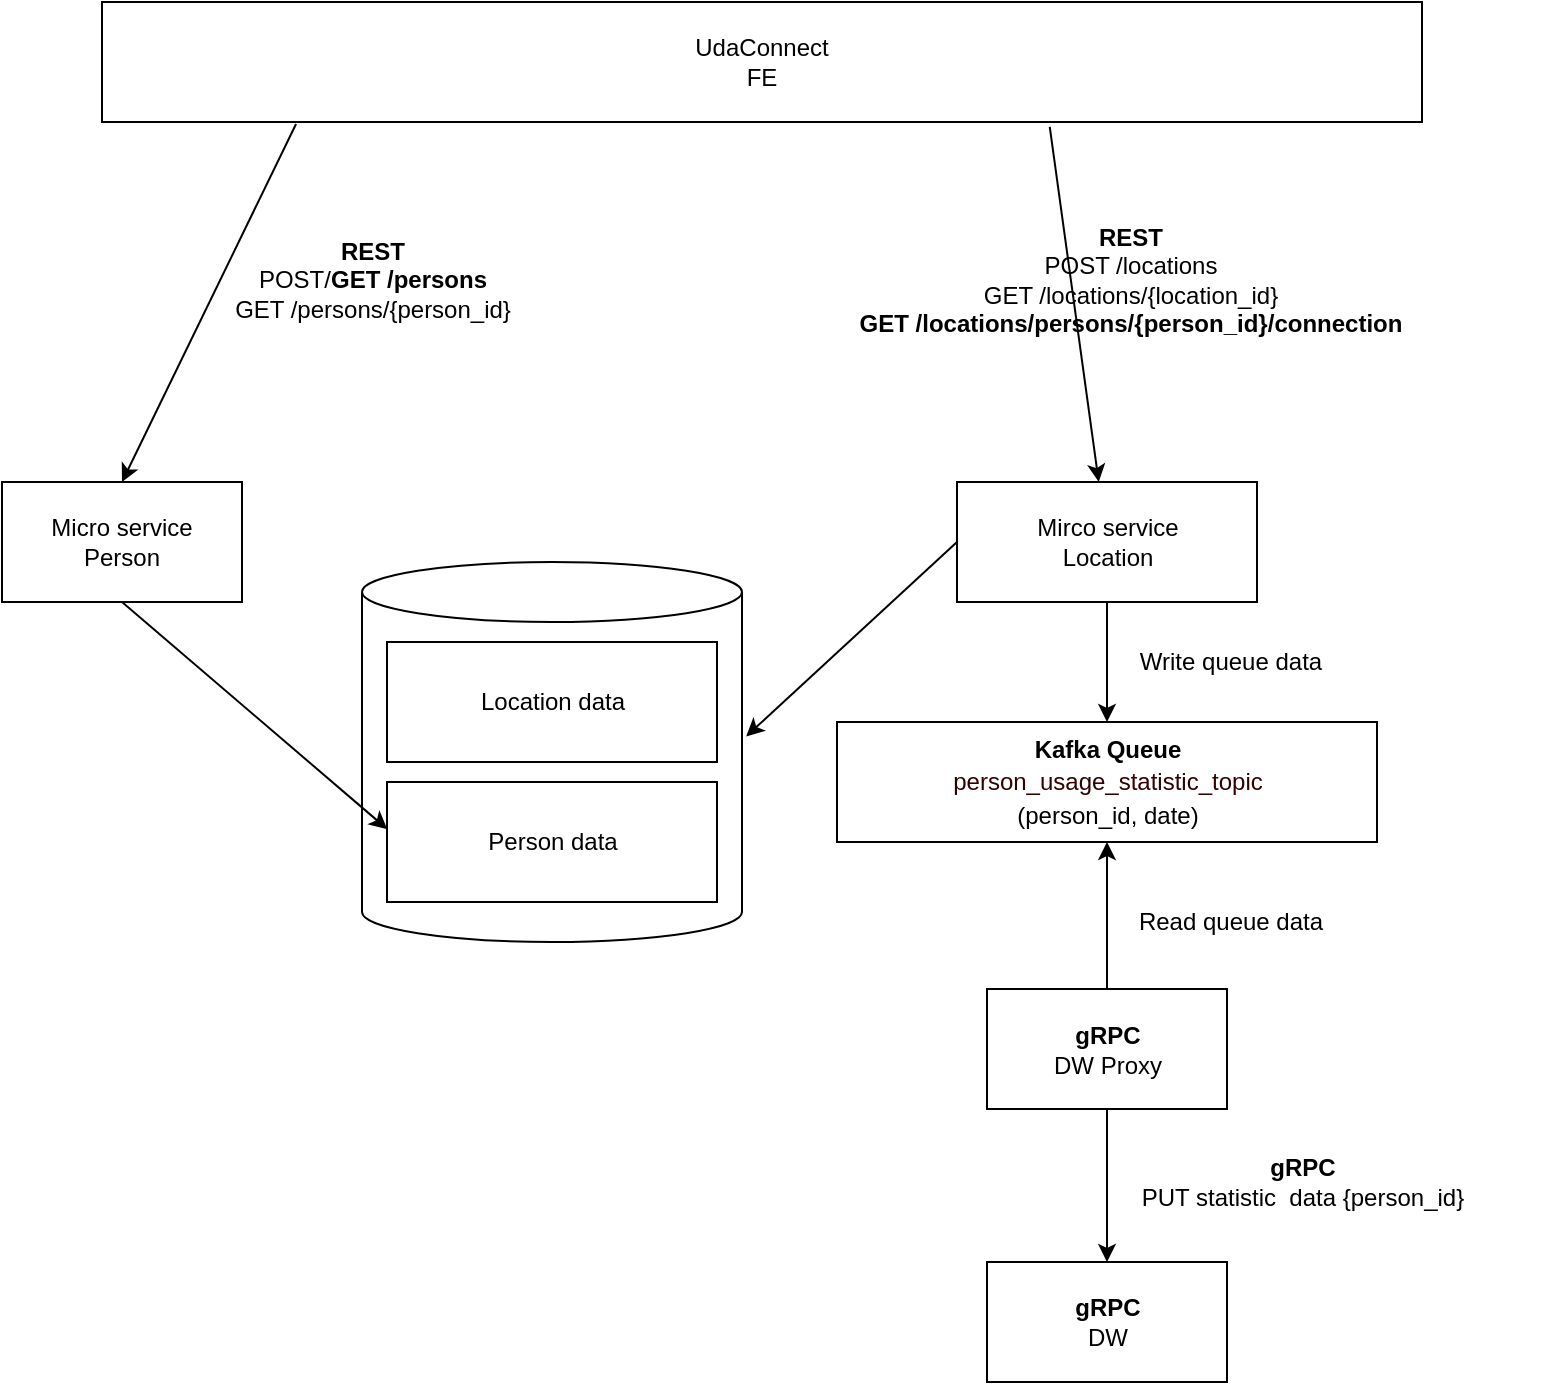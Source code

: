 <mxfile version="26.0.16">
  <diagram name="Seite-1" id="_zT3OAEahzkbqdZ5a259">
    <mxGraphModel dx="989" dy="-510" grid="1" gridSize="10" guides="1" tooltips="1" connect="1" arrows="1" fold="1" page="1" pageScale="1" pageWidth="827" pageHeight="1169" math="0" shadow="0">
      <root>
        <mxCell id="0" />
        <mxCell id="1" parent="0" />
        <mxCell id="nHJjI6LfFv6qpHkcayVa-18" value="Mirco service&lt;div&gt;Location&lt;/div&gt;" style="rounded=0;whiteSpace=wrap;html=1;" parent="1" vertex="1">
          <mxGeometry x="547.5" y="1440" width="150" height="60" as="geometry" />
        </mxCell>
        <mxCell id="nHJjI6LfFv6qpHkcayVa-20" value="Micro service&lt;div&gt;Person&lt;/div&gt;" style="rounded=0;whiteSpace=wrap;html=1;" parent="1" vertex="1">
          <mxGeometry x="70" y="1440" width="120" height="60" as="geometry" />
        </mxCell>
        <mxCell id="nHJjI6LfFv6qpHkcayVa-21" value="&lt;div&gt;&lt;b&gt;REST&lt;/b&gt;&lt;/div&gt;POST/&lt;b&gt;GET /persons&lt;/b&gt;&lt;div&gt;GET /persons/{person_id}&lt;/div&gt;" style="text;html=1;align=center;verticalAlign=middle;whiteSpace=wrap;rounded=0;" parent="1" vertex="1">
          <mxGeometry x="132.5" y="1298.75" width="245" height="80" as="geometry" />
        </mxCell>
        <mxCell id="nHJjI6LfFv6qpHkcayVa-24" value="&lt;div&gt;&lt;b&gt;REST&lt;/b&gt;&lt;/div&gt;POST /locations&lt;div&gt;GET /locations/{location_id}&lt;/div&gt;&lt;div&gt;&lt;b&gt;GET /locations/persons/&lt;/b&gt;&lt;b style=&quot;background-color: transparent; color: light-dark(rgb(0, 0, 0), rgb(255, 255, 255));&quot;&gt;{person_id}/&lt;/b&gt;&lt;b style=&quot;background-color: transparent; color: light-dark(rgb(0, 0, 0), rgb(255, 255, 255));&quot;&gt;connection&lt;/b&gt;&lt;/div&gt;" style="text;html=1;align=center;verticalAlign=middle;whiteSpace=wrap;rounded=0;" parent="1" vertex="1">
          <mxGeometry x="487.5" y="1290" width="292.5" height="97.5" as="geometry" />
        </mxCell>
        <mxCell id="nHJjI6LfFv6qpHkcayVa-26" value="" style="endArrow=classic;html=1;rounded=0;exitX=0.718;exitY=1.04;exitDx=0;exitDy=0;exitPerimeter=0;" parent="1" source="nHJjI6LfFv6qpHkcayVa-37" target="nHJjI6LfFv6qpHkcayVa-18" edge="1">
          <mxGeometry width="50" height="50" relative="1" as="geometry">
            <mxPoint x="420" y="1540" as="sourcePoint" />
            <mxPoint x="470" y="1490" as="targetPoint" />
          </mxGeometry>
        </mxCell>
        <mxCell id="nHJjI6LfFv6qpHkcayVa-27" value="" style="endArrow=classic;html=1;rounded=0;exitX=0.147;exitY=1.017;exitDx=0;exitDy=0;entryX=0.5;entryY=0;entryDx=0;entryDy=0;exitPerimeter=0;" parent="1" source="nHJjI6LfFv6qpHkcayVa-37" target="nHJjI6LfFv6qpHkcayVa-20" edge="1">
          <mxGeometry width="50" height="50" relative="1" as="geometry">
            <mxPoint x="420" y="1440" as="sourcePoint" />
            <mxPoint x="470" y="1390" as="targetPoint" />
          </mxGeometry>
        </mxCell>
        <mxCell id="nHJjI6LfFv6qpHkcayVa-37" value="&lt;div&gt;UdaConnect&lt;/div&gt;FE" style="rounded=0;whiteSpace=wrap;html=1;" parent="1" vertex="1">
          <mxGeometry x="120" y="1200" width="660" height="60" as="geometry" />
        </mxCell>
        <mxCell id="nHJjI6LfFv6qpHkcayVa-39" value="" style="endArrow=classic;html=1;rounded=0;" parent="1" source="nHJjI6LfFv6qpHkcayVa-18" target="LDU3y5ZQ-DsYPxBbFVkd-7" edge="1">
          <mxGeometry width="50" height="50" relative="1" as="geometry">
            <mxPoint x="612.0" y="1478.26" as="sourcePoint" />
            <mxPoint x="610" y="1450" as="targetPoint" />
          </mxGeometry>
        </mxCell>
        <mxCell id="nHJjI6LfFv6qpHkcayVa-41" value="" style="endArrow=classic;html=1;rounded=0;exitX=0.5;exitY=0;exitDx=0;exitDy=0;entryX=0.5;entryY=1;entryDx=0;entryDy=0;" parent="1" source="nHJjI6LfFv6qpHkcayVa-42" target="LDU3y5ZQ-DsYPxBbFVkd-7" edge="1">
          <mxGeometry width="50" height="50" relative="1" as="geometry">
            <mxPoint x="610" y="1640" as="sourcePoint" />
            <mxPoint x="530" y="1630" as="targetPoint" />
          </mxGeometry>
        </mxCell>
        <mxCell id="nHJjI6LfFv6qpHkcayVa-42" value="&lt;b&gt;gRPC&lt;/b&gt;&lt;div&gt;DW Proxy&lt;/div&gt;" style="rounded=0;whiteSpace=wrap;html=1;" parent="1" vertex="1">
          <mxGeometry x="562.5" y="1693.5" width="120" height="60" as="geometry" />
        </mxCell>
        <mxCell id="nHJjI6LfFv6qpHkcayVa-44" value="&lt;div&gt;&lt;b&gt;gRPC&lt;/b&gt;&lt;/div&gt;&lt;div&gt;PUT statistic&amp;nbsp; data {person_id}&lt;/div&gt;" style="text;html=1;align=center;verticalAlign=middle;whiteSpace=wrap;rounded=0;" parent="1" vertex="1">
          <mxGeometry x="597.5" y="1750" width="245" height="80" as="geometry" />
        </mxCell>
        <mxCell id="LDU3y5ZQ-DsYPxBbFVkd-1" value="" style="shape=cylinder3;whiteSpace=wrap;html=1;boundedLbl=1;backgroundOutline=1;size=15;" parent="1" vertex="1">
          <mxGeometry x="250" y="1480" width="190" height="190" as="geometry" />
        </mxCell>
        <mxCell id="LDU3y5ZQ-DsYPxBbFVkd-3" value="Location data" style="rounded=0;whiteSpace=wrap;html=1;" parent="1" vertex="1">
          <mxGeometry x="262.5" y="1520" width="165" height="60" as="geometry" />
        </mxCell>
        <mxCell id="LDU3y5ZQ-DsYPxBbFVkd-4" value="Person data" style="rounded=0;whiteSpace=wrap;html=1;" parent="1" vertex="1">
          <mxGeometry x="262.5" y="1590" width="165" height="60" as="geometry" />
        </mxCell>
        <mxCell id="LDU3y5ZQ-DsYPxBbFVkd-5" value="" style="endArrow=classic;html=1;rounded=0;exitX=0.5;exitY=1;exitDx=0;exitDy=0;entryX=0.001;entryY=0.393;entryDx=0;entryDy=0;entryPerimeter=0;" parent="1" source="nHJjI6LfFv6qpHkcayVa-20" target="LDU3y5ZQ-DsYPxBbFVkd-4" edge="1">
          <mxGeometry width="50" height="50" relative="1" as="geometry">
            <mxPoint x="530" y="1500" as="sourcePoint" />
            <mxPoint x="580" y="1450" as="targetPoint" />
          </mxGeometry>
        </mxCell>
        <mxCell id="LDU3y5ZQ-DsYPxBbFVkd-6" value="" style="endArrow=classic;html=1;rounded=0;exitX=0;exitY=0.5;exitDx=0;exitDy=0;entryX=1.011;entryY=0.459;entryDx=0;entryDy=0;entryPerimeter=0;" parent="1" source="nHJjI6LfFv6qpHkcayVa-18" target="LDU3y5ZQ-DsYPxBbFVkd-1" edge="1">
          <mxGeometry width="50" height="50" relative="1" as="geometry">
            <mxPoint x="530" y="1500" as="sourcePoint" />
            <mxPoint x="580" y="1450" as="targetPoint" />
          </mxGeometry>
        </mxCell>
        <mxCell id="LDU3y5ZQ-DsYPxBbFVkd-7" value="&lt;div&gt;&lt;b&gt;Kafka Queue&lt;/b&gt;&lt;/div&gt;&lt;div&gt;&lt;div style=&quot;line-height: 19px; white-space: pre;&quot;&gt;&lt;font face=&quot;Helvetica&quot; style=&quot;color: rgb(51, 0, 0); font-size: 12px;&quot;&gt;person_usage_statistic_topic&lt;/font&gt;&lt;/div&gt;&lt;/div&gt;&lt;div&gt;(person_id, date)&lt;/div&gt;" style="rounded=0;whiteSpace=wrap;html=1;" parent="1" vertex="1">
          <mxGeometry x="487.5" y="1560" width="270" height="60" as="geometry" />
        </mxCell>
        <mxCell id="Sj1aqXOUYS9-GOZ1qgiR-1" value="&lt;div&gt;&lt;b&gt;gRPC&lt;/b&gt;&lt;/div&gt;DW" style="rounded=0;whiteSpace=wrap;html=1;" parent="1" vertex="1">
          <mxGeometry x="562.5" y="1830" width="120" height="60" as="geometry" />
        </mxCell>
        <mxCell id="Sj1aqXOUYS9-GOZ1qgiR-4" value="" style="endArrow=classic;html=1;rounded=0;entryX=0.5;entryY=0;entryDx=0;entryDy=0;exitX=0.5;exitY=1;exitDx=0;exitDy=0;" parent="1" source="nHJjI6LfFv6qpHkcayVa-42" target="Sj1aqXOUYS9-GOZ1qgiR-1" edge="1">
          <mxGeometry width="50" height="50" relative="1" as="geometry">
            <mxPoint x="460" y="1480" as="sourcePoint" />
            <mxPoint x="510" y="1430" as="targetPoint" />
          </mxGeometry>
        </mxCell>
        <mxCell id="XCSNdVs58UKTeJL8U6PU-1" value="&lt;div&gt;Read queue data&lt;/div&gt;" style="text;html=1;align=center;verticalAlign=middle;whiteSpace=wrap;rounded=0;" vertex="1" parent="1">
          <mxGeometry x="597.5" y="1640" width="172.5" height="40" as="geometry" />
        </mxCell>
        <mxCell id="XCSNdVs58UKTeJL8U6PU-2" value="&lt;div&gt;Write queue data&lt;/div&gt;" style="text;html=1;align=center;verticalAlign=middle;whiteSpace=wrap;rounded=0;" vertex="1" parent="1">
          <mxGeometry x="597.5" y="1510" width="172.5" height="40" as="geometry" />
        </mxCell>
      </root>
    </mxGraphModel>
  </diagram>
</mxfile>
